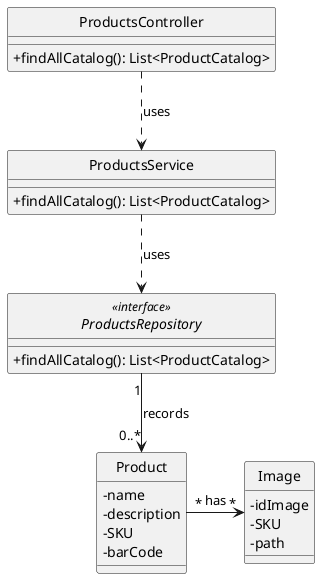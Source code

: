 @startuml
'https://plantuml.com/class-diagram


hide circle
skinparam classAttributeIconSize 0


class ProductsController {
    +findAllCatalog(): List<ProductCatalog>
}

class ProductsService {
    +findAllCatalog(): List<ProductCatalog>
}



interface ProductsRepository <<interface>>{
    +findAllCatalog(): List<ProductCatalog>

}


class Product {
    - name
    - description
    - SKU
    - barCode
}

class Image {
    - idImage
    - SKU
    - path
}


ProductsController ..> ProductsService: uses
ProductsService ..> ProductsRepository: uses
ProductsRepository "1" --> "0..*" Product:  records
Product "*" -right-> "*" Image: has


@enduml